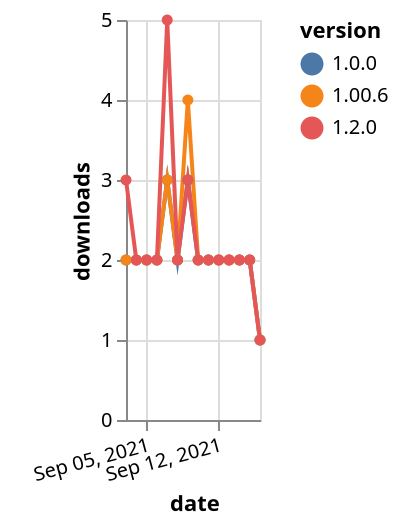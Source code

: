 {"$schema": "https://vega.github.io/schema/vega-lite/v5.json", "description": "A simple bar chart with embedded data.", "data": {"values": [{"date": "2021-09-03", "total": 672, "delta": 2, "version": "1.0.0"}, {"date": "2021-09-04", "total": 674, "delta": 2, "version": "1.0.0"}, {"date": "2021-09-05", "total": 676, "delta": 2, "version": "1.0.0"}, {"date": "2021-09-06", "total": 678, "delta": 2, "version": "1.0.0"}, {"date": "2021-09-07", "total": 681, "delta": 3, "version": "1.0.0"}, {"date": "2021-09-08", "total": 683, "delta": 2, "version": "1.0.0"}, {"date": "2021-09-09", "total": 686, "delta": 3, "version": "1.0.0"}, {"date": "2021-09-10", "total": 688, "delta": 2, "version": "1.0.0"}, {"date": "2021-09-11", "total": 690, "delta": 2, "version": "1.0.0"}, {"date": "2021-09-12", "total": 692, "delta": 2, "version": "1.0.0"}, {"date": "2021-09-13", "total": 694, "delta": 2, "version": "1.0.0"}, {"date": "2021-09-14", "total": 696, "delta": 2, "version": "1.0.0"}, {"date": "2021-09-15", "total": 698, "delta": 2, "version": "1.0.0"}, {"date": "2021-09-16", "total": 699, "delta": 1, "version": "1.0.0"}, {"date": "2021-09-03", "total": 369, "delta": 2, "version": "1.00.6"}, {"date": "2021-09-04", "total": 371, "delta": 2, "version": "1.00.6"}, {"date": "2021-09-05", "total": 373, "delta": 2, "version": "1.00.6"}, {"date": "2021-09-06", "total": 375, "delta": 2, "version": "1.00.6"}, {"date": "2021-09-07", "total": 378, "delta": 3, "version": "1.00.6"}, {"date": "2021-09-08", "total": 380, "delta": 2, "version": "1.00.6"}, {"date": "2021-09-09", "total": 384, "delta": 4, "version": "1.00.6"}, {"date": "2021-09-10", "total": 386, "delta": 2, "version": "1.00.6"}, {"date": "2021-09-11", "total": 388, "delta": 2, "version": "1.00.6"}, {"date": "2021-09-12", "total": 390, "delta": 2, "version": "1.00.6"}, {"date": "2021-09-13", "total": 392, "delta": 2, "version": "1.00.6"}, {"date": "2021-09-14", "total": 394, "delta": 2, "version": "1.00.6"}, {"date": "2021-09-15", "total": 396, "delta": 2, "version": "1.00.6"}, {"date": "2021-09-16", "total": 397, "delta": 1, "version": "1.00.6"}, {"date": "2021-09-03", "total": 233, "delta": 3, "version": "1.2.0"}, {"date": "2021-09-04", "total": 235, "delta": 2, "version": "1.2.0"}, {"date": "2021-09-05", "total": 237, "delta": 2, "version": "1.2.0"}, {"date": "2021-09-06", "total": 239, "delta": 2, "version": "1.2.0"}, {"date": "2021-09-07", "total": 244, "delta": 5, "version": "1.2.0"}, {"date": "2021-09-08", "total": 246, "delta": 2, "version": "1.2.0"}, {"date": "2021-09-09", "total": 249, "delta": 3, "version": "1.2.0"}, {"date": "2021-09-10", "total": 251, "delta": 2, "version": "1.2.0"}, {"date": "2021-09-11", "total": 253, "delta": 2, "version": "1.2.0"}, {"date": "2021-09-12", "total": 255, "delta": 2, "version": "1.2.0"}, {"date": "2021-09-13", "total": 257, "delta": 2, "version": "1.2.0"}, {"date": "2021-09-14", "total": 259, "delta": 2, "version": "1.2.0"}, {"date": "2021-09-15", "total": 261, "delta": 2, "version": "1.2.0"}, {"date": "2021-09-16", "total": 262, "delta": 1, "version": "1.2.0"}]}, "width": "container", "mark": {"type": "line", "point": {"filled": true}}, "encoding": {"x": {"field": "date", "type": "temporal", "timeUnit": "yearmonthdate", "title": "date", "axis": {"labelAngle": -15}}, "y": {"field": "delta", "type": "quantitative", "title": "downloads"}, "color": {"field": "version", "type": "nominal"}, "tooltip": {"field": "delta"}}}